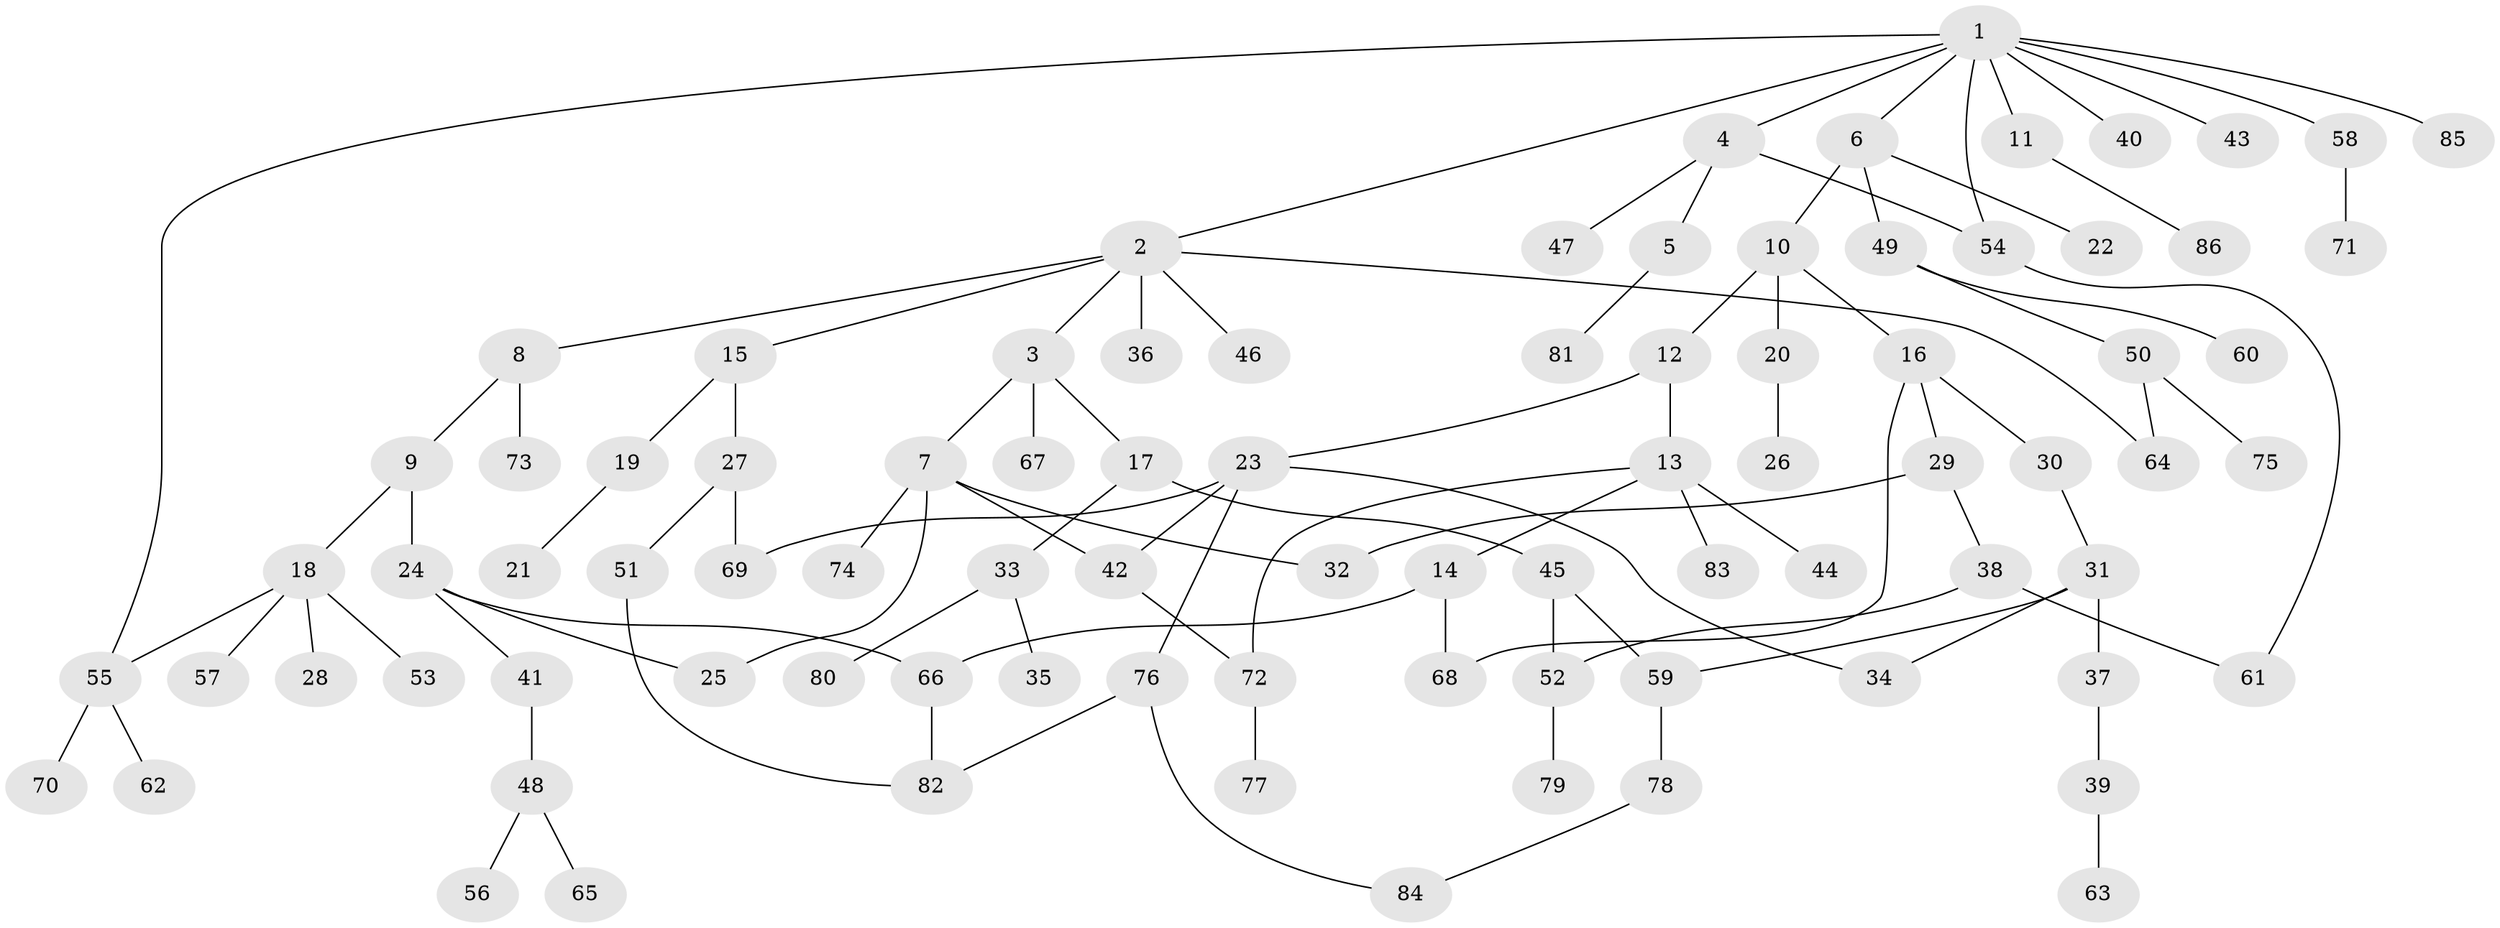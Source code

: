 // coarse degree distribution, {4: 0.11475409836065574, 3: 0.26229508196721313, 2: 0.2786885245901639, 1: 0.2786885245901639, 6: 0.04918032786885246, 9: 0.01639344262295082}
// Generated by graph-tools (version 1.1) at 2025/36/03/04/25 23:36:08]
// undirected, 86 vertices, 102 edges
graph export_dot {
  node [color=gray90,style=filled];
  1;
  2;
  3;
  4;
  5;
  6;
  7;
  8;
  9;
  10;
  11;
  12;
  13;
  14;
  15;
  16;
  17;
  18;
  19;
  20;
  21;
  22;
  23;
  24;
  25;
  26;
  27;
  28;
  29;
  30;
  31;
  32;
  33;
  34;
  35;
  36;
  37;
  38;
  39;
  40;
  41;
  42;
  43;
  44;
  45;
  46;
  47;
  48;
  49;
  50;
  51;
  52;
  53;
  54;
  55;
  56;
  57;
  58;
  59;
  60;
  61;
  62;
  63;
  64;
  65;
  66;
  67;
  68;
  69;
  70;
  71;
  72;
  73;
  74;
  75;
  76;
  77;
  78;
  79;
  80;
  81;
  82;
  83;
  84;
  85;
  86;
  1 -- 2;
  1 -- 4;
  1 -- 6;
  1 -- 11;
  1 -- 40;
  1 -- 43;
  1 -- 55;
  1 -- 58;
  1 -- 85;
  1 -- 54;
  2 -- 3;
  2 -- 8;
  2 -- 15;
  2 -- 36;
  2 -- 46;
  2 -- 64;
  3 -- 7;
  3 -- 17;
  3 -- 67;
  4 -- 5;
  4 -- 47;
  4 -- 54;
  5 -- 81;
  6 -- 10;
  6 -- 22;
  6 -- 49;
  7 -- 25;
  7 -- 32;
  7 -- 74;
  7 -- 42;
  8 -- 9;
  8 -- 73;
  9 -- 18;
  9 -- 24;
  10 -- 12;
  10 -- 16;
  10 -- 20;
  11 -- 86;
  12 -- 13;
  12 -- 23;
  13 -- 14;
  13 -- 44;
  13 -- 72;
  13 -- 83;
  14 -- 68;
  14 -- 66;
  15 -- 19;
  15 -- 27;
  16 -- 29;
  16 -- 30;
  16 -- 68;
  17 -- 33;
  17 -- 45;
  18 -- 28;
  18 -- 53;
  18 -- 57;
  18 -- 55;
  19 -- 21;
  20 -- 26;
  23 -- 34;
  23 -- 42;
  23 -- 69;
  23 -- 76;
  24 -- 41;
  24 -- 66;
  24 -- 25;
  27 -- 51;
  27 -- 69;
  29 -- 38;
  29 -- 32;
  30 -- 31;
  31 -- 37;
  31 -- 59;
  31 -- 34;
  33 -- 35;
  33 -- 80;
  37 -- 39;
  38 -- 61;
  38 -- 52;
  39 -- 63;
  41 -- 48;
  42 -- 72;
  45 -- 52;
  45 -- 59;
  48 -- 56;
  48 -- 65;
  49 -- 50;
  49 -- 60;
  50 -- 64;
  50 -- 75;
  51 -- 82;
  52 -- 79;
  54 -- 61;
  55 -- 62;
  55 -- 70;
  58 -- 71;
  59 -- 78;
  66 -- 82;
  72 -- 77;
  76 -- 82;
  76 -- 84;
  78 -- 84;
}
